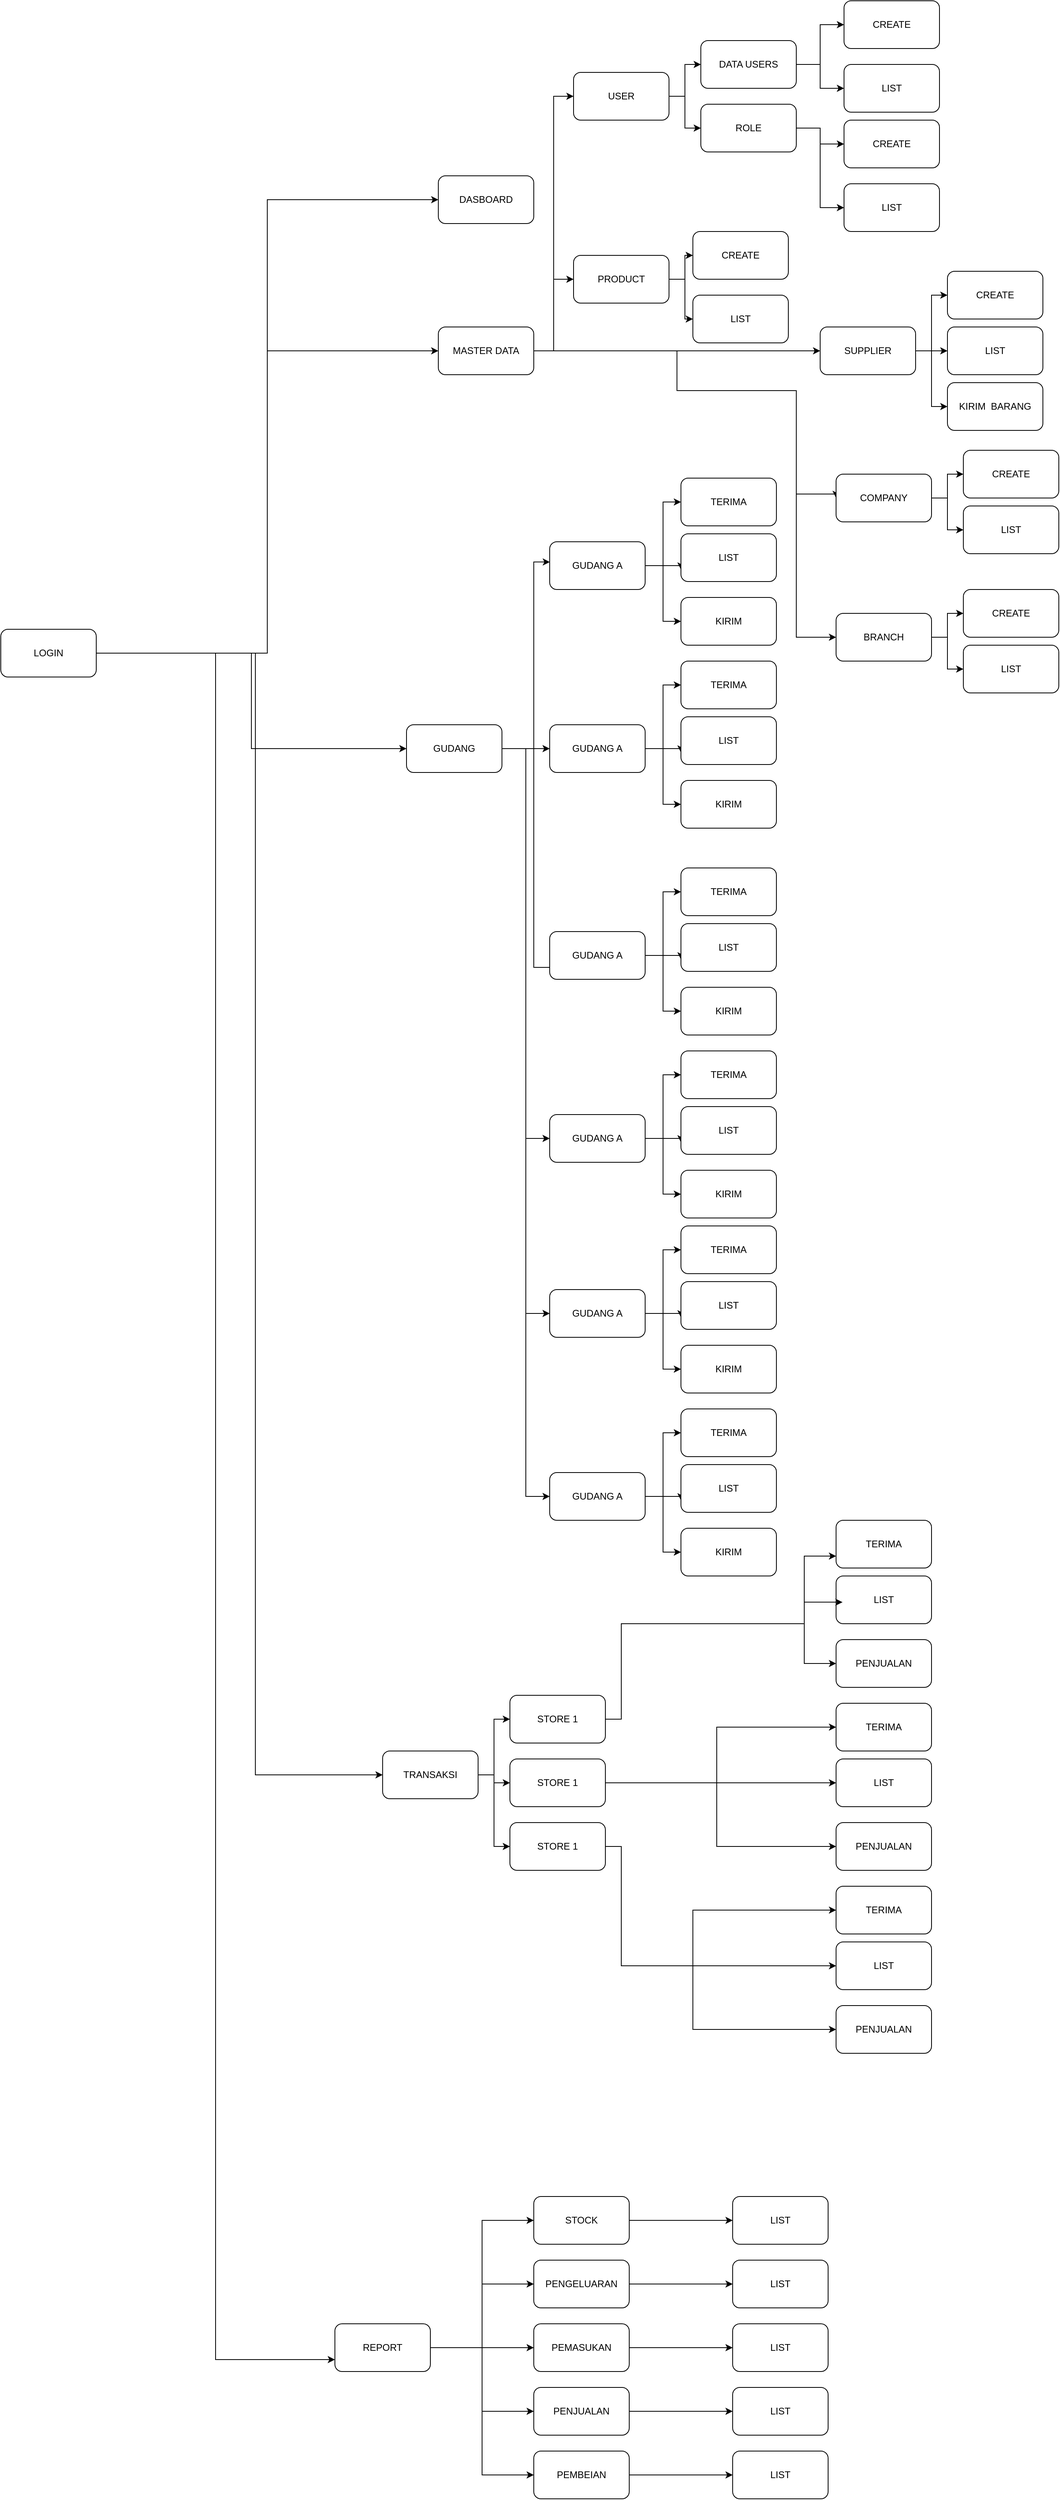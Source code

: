 <mxfile version="26.0.15">
  <diagram name="Page-1" id="CqgDFJyO5xSgVtya6y6N">
    <mxGraphModel dx="4026" dy="3072" grid="1" gridSize="10" guides="1" tooltips="1" connect="1" arrows="1" fold="1" page="1" pageScale="1" pageWidth="850" pageHeight="1100" math="0" shadow="0">
      <root>
        <mxCell id="0" />
        <mxCell id="1" parent="0" />
        <mxCell id="Y2LT002sczB3uzX_uujO-138" style="edgeStyle=orthogonalEdgeStyle;rounded=0;orthogonalLoop=1;jettySize=auto;html=1;exitX=1;exitY=0.5;exitDx=0;exitDy=0;entryX=0;entryY=0.5;entryDx=0;entryDy=0;" edge="1" parent="1" source="Y2LT002sczB3uzX_uujO-1" target="Y2LT002sczB3uzX_uujO-132">
          <mxGeometry relative="1" as="geometry" />
        </mxCell>
        <mxCell id="Y2LT002sczB3uzX_uujO-141" style="edgeStyle=orthogonalEdgeStyle;rounded=0;orthogonalLoop=1;jettySize=auto;html=1;exitX=1;exitY=0.5;exitDx=0;exitDy=0;entryX=0;entryY=0.5;entryDx=0;entryDy=0;" edge="1" parent="1" source="Y2LT002sczB3uzX_uujO-1" target="Y2LT002sczB3uzX_uujO-140">
          <mxGeometry relative="1" as="geometry" />
        </mxCell>
        <mxCell id="Y2LT002sczB3uzX_uujO-142" style="edgeStyle=orthogonalEdgeStyle;rounded=0;orthogonalLoop=1;jettySize=auto;html=1;exitX=1;exitY=0.5;exitDx=0;exitDy=0;entryX=0;entryY=0.5;entryDx=0;entryDy=0;" edge="1" parent="1" source="Y2LT002sczB3uzX_uujO-1" target="Y2LT002sczB3uzX_uujO-139">
          <mxGeometry relative="1" as="geometry" />
        </mxCell>
        <mxCell id="Y2LT002sczB3uzX_uujO-343" style="edgeStyle=orthogonalEdgeStyle;rounded=0;orthogonalLoop=1;jettySize=auto;html=1;exitX=1;exitY=0.5;exitDx=0;exitDy=0;entryX=0;entryY=0.5;entryDx=0;entryDy=0;" edge="1" parent="1" source="Y2LT002sczB3uzX_uujO-1" target="Y2LT002sczB3uzX_uujO-342">
          <mxGeometry relative="1" as="geometry">
            <Array as="points">
              <mxPoint y="120" />
              <mxPoint y="1530" />
            </Array>
          </mxGeometry>
        </mxCell>
        <mxCell id="Y2LT002sczB3uzX_uujO-414" style="edgeStyle=orthogonalEdgeStyle;rounded=0;orthogonalLoop=1;jettySize=auto;html=1;exitX=1;exitY=0.5;exitDx=0;exitDy=0;entryX=0;entryY=0.75;entryDx=0;entryDy=0;" edge="1" parent="1" source="Y2LT002sczB3uzX_uujO-1" target="Y2LT002sczB3uzX_uujO-405">
          <mxGeometry relative="1" as="geometry" />
        </mxCell>
        <mxCell id="Y2LT002sczB3uzX_uujO-1" value="LOGIN" style="rounded=1;whiteSpace=wrap;html=1;" vertex="1" parent="1">
          <mxGeometry x="-320" y="90" width="120" height="60" as="geometry" />
        </mxCell>
        <mxCell id="Y2LT002sczB3uzX_uujO-6" style="edgeStyle=orthogonalEdgeStyle;rounded=0;orthogonalLoop=1;jettySize=auto;html=1;exitX=1;exitY=0.5;exitDx=0;exitDy=0;entryX=0;entryY=0.5;entryDx=0;entryDy=0;" edge="1" parent="1" source="Y2LT002sczB3uzX_uujO-2" target="Y2LT002sczB3uzX_uujO-3">
          <mxGeometry relative="1" as="geometry" />
        </mxCell>
        <mxCell id="Y2LT002sczB3uzX_uujO-7" style="edgeStyle=orthogonalEdgeStyle;rounded=0;orthogonalLoop=1;jettySize=auto;html=1;exitX=1;exitY=0.5;exitDx=0;exitDy=0;entryX=0;entryY=0.75;entryDx=0;entryDy=0;" edge="1" parent="1" source="Y2LT002sczB3uzX_uujO-2" target="Y2LT002sczB3uzX_uujO-4">
          <mxGeometry relative="1" as="geometry">
            <Array as="points">
              <mxPoint x="535" y="10" />
            </Array>
          </mxGeometry>
        </mxCell>
        <mxCell id="Y2LT002sczB3uzX_uujO-8" style="edgeStyle=orthogonalEdgeStyle;rounded=0;orthogonalLoop=1;jettySize=auto;html=1;exitX=1;exitY=0.5;exitDx=0;exitDy=0;entryX=0;entryY=0.5;entryDx=0;entryDy=0;" edge="1" parent="1" source="Y2LT002sczB3uzX_uujO-2" target="Y2LT002sczB3uzX_uujO-5">
          <mxGeometry relative="1" as="geometry" />
        </mxCell>
        <mxCell id="Y2LT002sczB3uzX_uujO-2" value="GUDANG A" style="rounded=1;whiteSpace=wrap;html=1;" vertex="1" parent="1">
          <mxGeometry x="370" y="-20" width="120" height="60" as="geometry" />
        </mxCell>
        <mxCell id="Y2LT002sczB3uzX_uujO-3" value="TERIMA" style="rounded=1;whiteSpace=wrap;html=1;" vertex="1" parent="1">
          <mxGeometry x="535" y="-100" width="120" height="60" as="geometry" />
        </mxCell>
        <mxCell id="Y2LT002sczB3uzX_uujO-4" value="LIST" style="rounded=1;whiteSpace=wrap;html=1;" vertex="1" parent="1">
          <mxGeometry x="535" y="-30" width="120" height="60" as="geometry" />
        </mxCell>
        <mxCell id="Y2LT002sczB3uzX_uujO-5" value="KIRIM" style="rounded=1;whiteSpace=wrap;html=1;" vertex="1" parent="1">
          <mxGeometry x="535" y="50" width="120" height="60" as="geometry" />
        </mxCell>
        <mxCell id="Y2LT002sczB3uzX_uujO-44" style="edgeStyle=orthogonalEdgeStyle;rounded=0;orthogonalLoop=1;jettySize=auto;html=1;exitX=1;exitY=0.5;exitDx=0;exitDy=0;entryX=0;entryY=0.5;entryDx=0;entryDy=0;" edge="1" source="Y2LT002sczB3uzX_uujO-47" target="Y2LT002sczB3uzX_uujO-48" parent="1">
          <mxGeometry relative="1" as="geometry" />
        </mxCell>
        <mxCell id="Y2LT002sczB3uzX_uujO-45" style="edgeStyle=orthogonalEdgeStyle;rounded=0;orthogonalLoop=1;jettySize=auto;html=1;exitX=1;exitY=0.5;exitDx=0;exitDy=0;entryX=0;entryY=0.75;entryDx=0;entryDy=0;" edge="1" source="Y2LT002sczB3uzX_uujO-47" target="Y2LT002sczB3uzX_uujO-49" parent="1">
          <mxGeometry relative="1" as="geometry">
            <Array as="points">
              <mxPoint x="535" y="240" />
            </Array>
          </mxGeometry>
        </mxCell>
        <mxCell id="Y2LT002sczB3uzX_uujO-46" style="edgeStyle=orthogonalEdgeStyle;rounded=0;orthogonalLoop=1;jettySize=auto;html=1;exitX=1;exitY=0.5;exitDx=0;exitDy=0;entryX=0;entryY=0.5;entryDx=0;entryDy=0;" edge="1" source="Y2LT002sczB3uzX_uujO-47" target="Y2LT002sczB3uzX_uujO-50" parent="1">
          <mxGeometry relative="1" as="geometry" />
        </mxCell>
        <mxCell id="Y2LT002sczB3uzX_uujO-47" value="GUDANG A" style="rounded=1;whiteSpace=wrap;html=1;" vertex="1" parent="1">
          <mxGeometry x="370" y="210" width="120" height="60" as="geometry" />
        </mxCell>
        <mxCell id="Y2LT002sczB3uzX_uujO-48" value="TERIMA" style="rounded=1;whiteSpace=wrap;html=1;" vertex="1" parent="1">
          <mxGeometry x="535" y="130" width="120" height="60" as="geometry" />
        </mxCell>
        <mxCell id="Y2LT002sczB3uzX_uujO-49" value="LIST" style="rounded=1;whiteSpace=wrap;html=1;" vertex="1" parent="1">
          <mxGeometry x="535" y="200" width="120" height="60" as="geometry" />
        </mxCell>
        <mxCell id="Y2LT002sczB3uzX_uujO-50" value="KIRIM" style="rounded=1;whiteSpace=wrap;html=1;" vertex="1" parent="1">
          <mxGeometry x="535" y="280" width="120" height="60" as="geometry" />
        </mxCell>
        <mxCell id="Y2LT002sczB3uzX_uujO-100" style="edgeStyle=orthogonalEdgeStyle;rounded=0;orthogonalLoop=1;jettySize=auto;html=1;exitX=1;exitY=0.5;exitDx=0;exitDy=0;entryX=0;entryY=0.5;entryDx=0;entryDy=0;" edge="1" source="Y2LT002sczB3uzX_uujO-103" target="Y2LT002sczB3uzX_uujO-104" parent="1">
          <mxGeometry relative="1" as="geometry" />
        </mxCell>
        <mxCell id="Y2LT002sczB3uzX_uujO-101" style="edgeStyle=orthogonalEdgeStyle;rounded=0;orthogonalLoop=1;jettySize=auto;html=1;exitX=1;exitY=0.5;exitDx=0;exitDy=0;entryX=0;entryY=0.75;entryDx=0;entryDy=0;" edge="1" source="Y2LT002sczB3uzX_uujO-103" target="Y2LT002sczB3uzX_uujO-105" parent="1">
          <mxGeometry relative="1" as="geometry">
            <Array as="points">
              <mxPoint x="535" y="500" />
            </Array>
          </mxGeometry>
        </mxCell>
        <mxCell id="Y2LT002sczB3uzX_uujO-102" style="edgeStyle=orthogonalEdgeStyle;rounded=0;orthogonalLoop=1;jettySize=auto;html=1;exitX=1;exitY=0.5;exitDx=0;exitDy=0;entryX=0;entryY=0.5;entryDx=0;entryDy=0;" edge="1" source="Y2LT002sczB3uzX_uujO-103" target="Y2LT002sczB3uzX_uujO-106" parent="1">
          <mxGeometry relative="1" as="geometry" />
        </mxCell>
        <mxCell id="Y2LT002sczB3uzX_uujO-103" value="GUDANG A" style="rounded=1;whiteSpace=wrap;html=1;" vertex="1" parent="1">
          <mxGeometry x="370" y="470" width="120" height="60" as="geometry" />
        </mxCell>
        <mxCell id="Y2LT002sczB3uzX_uujO-104" value="TERIMA" style="rounded=1;whiteSpace=wrap;html=1;" vertex="1" parent="1">
          <mxGeometry x="535" y="390" width="120" height="60" as="geometry" />
        </mxCell>
        <mxCell id="Y2LT002sczB3uzX_uujO-105" value="LIST" style="rounded=1;whiteSpace=wrap;html=1;" vertex="1" parent="1">
          <mxGeometry x="535" y="460" width="120" height="60" as="geometry" />
        </mxCell>
        <mxCell id="Y2LT002sczB3uzX_uujO-106" value="KIRIM" style="rounded=1;whiteSpace=wrap;html=1;" vertex="1" parent="1">
          <mxGeometry x="535" y="540" width="120" height="60" as="geometry" />
        </mxCell>
        <mxCell id="Y2LT002sczB3uzX_uujO-107" style="edgeStyle=orthogonalEdgeStyle;rounded=0;orthogonalLoop=1;jettySize=auto;html=1;exitX=1;exitY=0.5;exitDx=0;exitDy=0;entryX=0;entryY=0.5;entryDx=0;entryDy=0;" edge="1" source="Y2LT002sczB3uzX_uujO-110" target="Y2LT002sczB3uzX_uujO-111" parent="1">
          <mxGeometry relative="1" as="geometry" />
        </mxCell>
        <mxCell id="Y2LT002sczB3uzX_uujO-108" style="edgeStyle=orthogonalEdgeStyle;rounded=0;orthogonalLoop=1;jettySize=auto;html=1;exitX=1;exitY=0.5;exitDx=0;exitDy=0;entryX=0;entryY=0.75;entryDx=0;entryDy=0;" edge="1" source="Y2LT002sczB3uzX_uujO-110" target="Y2LT002sczB3uzX_uujO-112" parent="1">
          <mxGeometry relative="1" as="geometry">
            <Array as="points">
              <mxPoint x="535" y="730" />
            </Array>
          </mxGeometry>
        </mxCell>
        <mxCell id="Y2LT002sczB3uzX_uujO-109" style="edgeStyle=orthogonalEdgeStyle;rounded=0;orthogonalLoop=1;jettySize=auto;html=1;exitX=1;exitY=0.5;exitDx=0;exitDy=0;entryX=0;entryY=0.5;entryDx=0;entryDy=0;" edge="1" source="Y2LT002sczB3uzX_uujO-110" target="Y2LT002sczB3uzX_uujO-113" parent="1">
          <mxGeometry relative="1" as="geometry" />
        </mxCell>
        <mxCell id="Y2LT002sczB3uzX_uujO-110" value="GUDANG A" style="rounded=1;whiteSpace=wrap;html=1;" vertex="1" parent="1">
          <mxGeometry x="370" y="700" width="120" height="60" as="geometry" />
        </mxCell>
        <mxCell id="Y2LT002sczB3uzX_uujO-111" value="TERIMA" style="rounded=1;whiteSpace=wrap;html=1;" vertex="1" parent="1">
          <mxGeometry x="535" y="620" width="120" height="60" as="geometry" />
        </mxCell>
        <mxCell id="Y2LT002sczB3uzX_uujO-112" value="LIST" style="rounded=1;whiteSpace=wrap;html=1;" vertex="1" parent="1">
          <mxGeometry x="535" y="690" width="120" height="60" as="geometry" />
        </mxCell>
        <mxCell id="Y2LT002sczB3uzX_uujO-113" value="KIRIM" style="rounded=1;whiteSpace=wrap;html=1;" vertex="1" parent="1">
          <mxGeometry x="535" y="770" width="120" height="60" as="geometry" />
        </mxCell>
        <mxCell id="Y2LT002sczB3uzX_uujO-114" style="edgeStyle=orthogonalEdgeStyle;rounded=0;orthogonalLoop=1;jettySize=auto;html=1;exitX=1;exitY=0.5;exitDx=0;exitDy=0;entryX=0;entryY=0.5;entryDx=0;entryDy=0;" edge="1" source="Y2LT002sczB3uzX_uujO-117" target="Y2LT002sczB3uzX_uujO-118" parent="1">
          <mxGeometry relative="1" as="geometry" />
        </mxCell>
        <mxCell id="Y2LT002sczB3uzX_uujO-115" style="edgeStyle=orthogonalEdgeStyle;rounded=0;orthogonalLoop=1;jettySize=auto;html=1;exitX=1;exitY=0.5;exitDx=0;exitDy=0;entryX=0;entryY=0.75;entryDx=0;entryDy=0;" edge="1" source="Y2LT002sczB3uzX_uujO-117" target="Y2LT002sczB3uzX_uujO-119" parent="1">
          <mxGeometry relative="1" as="geometry">
            <Array as="points">
              <mxPoint x="535" y="950" />
            </Array>
          </mxGeometry>
        </mxCell>
        <mxCell id="Y2LT002sczB3uzX_uujO-116" style="edgeStyle=orthogonalEdgeStyle;rounded=0;orthogonalLoop=1;jettySize=auto;html=1;exitX=1;exitY=0.5;exitDx=0;exitDy=0;entryX=0;entryY=0.5;entryDx=0;entryDy=0;" edge="1" source="Y2LT002sczB3uzX_uujO-117" target="Y2LT002sczB3uzX_uujO-120" parent="1">
          <mxGeometry relative="1" as="geometry" />
        </mxCell>
        <mxCell id="Y2LT002sczB3uzX_uujO-117" value="GUDANG A" style="rounded=1;whiteSpace=wrap;html=1;" vertex="1" parent="1">
          <mxGeometry x="370" y="920" width="120" height="60" as="geometry" />
        </mxCell>
        <mxCell id="Y2LT002sczB3uzX_uujO-118" value="TERIMA" style="rounded=1;whiteSpace=wrap;html=1;" vertex="1" parent="1">
          <mxGeometry x="535" y="840" width="120" height="60" as="geometry" />
        </mxCell>
        <mxCell id="Y2LT002sczB3uzX_uujO-119" value="LIST" style="rounded=1;whiteSpace=wrap;html=1;" vertex="1" parent="1">
          <mxGeometry x="535" y="910" width="120" height="60" as="geometry" />
        </mxCell>
        <mxCell id="Y2LT002sczB3uzX_uujO-120" value="KIRIM" style="rounded=1;whiteSpace=wrap;html=1;" vertex="1" parent="1">
          <mxGeometry x="535" y="990" width="120" height="60" as="geometry" />
        </mxCell>
        <mxCell id="Y2LT002sczB3uzX_uujO-121" style="edgeStyle=orthogonalEdgeStyle;rounded=0;orthogonalLoop=1;jettySize=auto;html=1;exitX=1;exitY=0.5;exitDx=0;exitDy=0;entryX=0;entryY=0.5;entryDx=0;entryDy=0;" edge="1" source="Y2LT002sczB3uzX_uujO-124" target="Y2LT002sczB3uzX_uujO-125" parent="1">
          <mxGeometry relative="1" as="geometry" />
        </mxCell>
        <mxCell id="Y2LT002sczB3uzX_uujO-122" style="edgeStyle=orthogonalEdgeStyle;rounded=0;orthogonalLoop=1;jettySize=auto;html=1;exitX=1;exitY=0.5;exitDx=0;exitDy=0;entryX=0;entryY=0.75;entryDx=0;entryDy=0;" edge="1" source="Y2LT002sczB3uzX_uujO-124" target="Y2LT002sczB3uzX_uujO-126" parent="1">
          <mxGeometry relative="1" as="geometry">
            <Array as="points">
              <mxPoint x="535" y="1180" />
            </Array>
          </mxGeometry>
        </mxCell>
        <mxCell id="Y2LT002sczB3uzX_uujO-123" style="edgeStyle=orthogonalEdgeStyle;rounded=0;orthogonalLoop=1;jettySize=auto;html=1;exitX=1;exitY=0.5;exitDx=0;exitDy=0;entryX=0;entryY=0.5;entryDx=0;entryDy=0;" edge="1" source="Y2LT002sczB3uzX_uujO-124" target="Y2LT002sczB3uzX_uujO-127" parent="1">
          <mxGeometry relative="1" as="geometry" />
        </mxCell>
        <mxCell id="Y2LT002sczB3uzX_uujO-124" value="GUDANG A" style="rounded=1;whiteSpace=wrap;html=1;" vertex="1" parent="1">
          <mxGeometry x="370" y="1150" width="120" height="60" as="geometry" />
        </mxCell>
        <mxCell id="Y2LT002sczB3uzX_uujO-125" value="TERIMA" style="rounded=1;whiteSpace=wrap;html=1;" vertex="1" parent="1">
          <mxGeometry x="535" y="1070" width="120" height="60" as="geometry" />
        </mxCell>
        <mxCell id="Y2LT002sczB3uzX_uujO-126" value="LIST" style="rounded=1;whiteSpace=wrap;html=1;" vertex="1" parent="1">
          <mxGeometry x="535" y="1140" width="120" height="60" as="geometry" />
        </mxCell>
        <mxCell id="Y2LT002sczB3uzX_uujO-127" value="KIRIM" style="rounded=1;whiteSpace=wrap;html=1;" vertex="1" parent="1">
          <mxGeometry x="535" y="1220" width="120" height="60" as="geometry" />
        </mxCell>
        <mxCell id="Y2LT002sczB3uzX_uujO-133" style="edgeStyle=orthogonalEdgeStyle;rounded=0;orthogonalLoop=1;jettySize=auto;html=1;exitX=1;exitY=0.5;exitDx=0;exitDy=0;entryX=0;entryY=0.5;entryDx=0;entryDy=0;" edge="1" parent="1" source="Y2LT002sczB3uzX_uujO-132" target="Y2LT002sczB3uzX_uujO-47">
          <mxGeometry relative="1" as="geometry" />
        </mxCell>
        <mxCell id="Y2LT002sczB3uzX_uujO-135" style="edgeStyle=orthogonalEdgeStyle;rounded=0;orthogonalLoop=1;jettySize=auto;html=1;exitX=1;exitY=0.5;exitDx=0;exitDy=0;entryX=0;entryY=0.5;entryDx=0;entryDy=0;" edge="1" parent="1" source="Y2LT002sczB3uzX_uujO-132" target="Y2LT002sczB3uzX_uujO-110">
          <mxGeometry relative="1" as="geometry" />
        </mxCell>
        <mxCell id="Y2LT002sczB3uzX_uujO-136" style="edgeStyle=orthogonalEdgeStyle;rounded=0;orthogonalLoop=1;jettySize=auto;html=1;exitX=1;exitY=0.5;exitDx=0;exitDy=0;entryX=0;entryY=0.5;entryDx=0;entryDy=0;" edge="1" parent="1" source="Y2LT002sczB3uzX_uujO-132" target="Y2LT002sczB3uzX_uujO-117">
          <mxGeometry relative="1" as="geometry" />
        </mxCell>
        <mxCell id="Y2LT002sczB3uzX_uujO-137" style="edgeStyle=orthogonalEdgeStyle;rounded=0;orthogonalLoop=1;jettySize=auto;html=1;exitX=1;exitY=0.5;exitDx=0;exitDy=0;entryX=0;entryY=0.5;entryDx=0;entryDy=0;" edge="1" parent="1" source="Y2LT002sczB3uzX_uujO-132" target="Y2LT002sczB3uzX_uujO-124">
          <mxGeometry relative="1" as="geometry" />
        </mxCell>
        <mxCell id="Y2LT002sczB3uzX_uujO-132" value="GUDANG" style="rounded=1;whiteSpace=wrap;html=1;" vertex="1" parent="1">
          <mxGeometry x="190" y="210" width="120" height="60" as="geometry" />
        </mxCell>
        <mxCell id="Y2LT002sczB3uzX_uujO-134" style="edgeStyle=orthogonalEdgeStyle;rounded=0;orthogonalLoop=1;jettySize=auto;html=1;exitX=0;exitY=0.75;exitDx=0;exitDy=0;entryX=0.002;entryY=0.424;entryDx=0;entryDy=0;entryPerimeter=0;" edge="1" parent="1" source="Y2LT002sczB3uzX_uujO-103" target="Y2LT002sczB3uzX_uujO-2">
          <mxGeometry relative="1" as="geometry" />
        </mxCell>
        <mxCell id="Y2LT002sczB3uzX_uujO-139" value="DASBOARD" style="rounded=1;whiteSpace=wrap;html=1;" vertex="1" parent="1">
          <mxGeometry x="230" y="-480" width="120" height="60" as="geometry" />
        </mxCell>
        <mxCell id="Y2LT002sczB3uzX_uujO-162" style="edgeStyle=orthogonalEdgeStyle;rounded=0;orthogonalLoop=1;jettySize=auto;html=1;exitX=1;exitY=0.5;exitDx=0;exitDy=0;entryX=0;entryY=0.5;entryDx=0;entryDy=0;" edge="1" parent="1" source="Y2LT002sczB3uzX_uujO-140" target="Y2LT002sczB3uzX_uujO-144">
          <mxGeometry relative="1" as="geometry" />
        </mxCell>
        <mxCell id="Y2LT002sczB3uzX_uujO-164" style="edgeStyle=orthogonalEdgeStyle;rounded=0;orthogonalLoop=1;jettySize=auto;html=1;exitX=1;exitY=0.5;exitDx=0;exitDy=0;entryX=0;entryY=0.5;entryDx=0;entryDy=0;" edge="1" parent="1" source="Y2LT002sczB3uzX_uujO-140" target="Y2LT002sczB3uzX_uujO-163">
          <mxGeometry relative="1" as="geometry" />
        </mxCell>
        <mxCell id="Y2LT002sczB3uzX_uujO-176" style="edgeStyle=orthogonalEdgeStyle;rounded=0;orthogonalLoop=1;jettySize=auto;html=1;exitX=1;exitY=0.5;exitDx=0;exitDy=0;entryX=0;entryY=0.5;entryDx=0;entryDy=0;" edge="1" parent="1" source="Y2LT002sczB3uzX_uujO-140" target="Y2LT002sczB3uzX_uujO-173">
          <mxGeometry relative="1" as="geometry" />
        </mxCell>
        <mxCell id="Y2LT002sczB3uzX_uujO-186" style="edgeStyle=orthogonalEdgeStyle;rounded=0;orthogonalLoop=1;jettySize=auto;html=1;exitX=1;exitY=0.5;exitDx=0;exitDy=0;entryX=0;entryY=0.5;entryDx=0;entryDy=0;" edge="1" parent="1" source="Y2LT002sczB3uzX_uujO-140" target="Y2LT002sczB3uzX_uujO-182">
          <mxGeometry relative="1" as="geometry">
            <Array as="points">
              <mxPoint x="530" y="-260" />
              <mxPoint x="530" y="-210" />
              <mxPoint x="680" y="-210" />
              <mxPoint x="680" y="-80" />
              <mxPoint x="730" y="-80" />
            </Array>
          </mxGeometry>
        </mxCell>
        <mxCell id="Y2LT002sczB3uzX_uujO-231" style="edgeStyle=orthogonalEdgeStyle;rounded=0;orthogonalLoop=1;jettySize=auto;html=1;exitX=1;exitY=0.5;exitDx=0;exitDy=0;entryX=0;entryY=0.5;entryDx=0;entryDy=0;" edge="1" parent="1" source="Y2LT002sczB3uzX_uujO-140" target="Y2LT002sczB3uzX_uujO-228">
          <mxGeometry relative="1" as="geometry">
            <Array as="points">
              <mxPoint x="530" y="-260" />
              <mxPoint x="530" y="-210" />
              <mxPoint x="680" y="-210" />
              <mxPoint x="680" y="100" />
            </Array>
          </mxGeometry>
        </mxCell>
        <mxCell id="Y2LT002sczB3uzX_uujO-140" value="MASTER DATA" style="rounded=1;whiteSpace=wrap;html=1;" vertex="1" parent="1">
          <mxGeometry x="230" y="-290" width="120" height="60" as="geometry" />
        </mxCell>
        <mxCell id="Y2LT002sczB3uzX_uujO-148" style="edgeStyle=orthogonalEdgeStyle;rounded=0;orthogonalLoop=1;jettySize=auto;html=1;exitX=1;exitY=0.5;exitDx=0;exitDy=0;entryX=0;entryY=0.5;entryDx=0;entryDy=0;" edge="1" parent="1" source="Y2LT002sczB3uzX_uujO-144" target="Y2LT002sczB3uzX_uujO-145">
          <mxGeometry relative="1" as="geometry" />
        </mxCell>
        <mxCell id="Y2LT002sczB3uzX_uujO-149" style="edgeStyle=orthogonalEdgeStyle;rounded=0;orthogonalLoop=1;jettySize=auto;html=1;exitX=1;exitY=0.5;exitDx=0;exitDy=0;entryX=0;entryY=0.5;entryDx=0;entryDy=0;" edge="1" parent="1" source="Y2LT002sczB3uzX_uujO-144" target="Y2LT002sczB3uzX_uujO-146">
          <mxGeometry relative="1" as="geometry" />
        </mxCell>
        <mxCell id="Y2LT002sczB3uzX_uujO-144" value="USER" style="rounded=1;whiteSpace=wrap;html=1;" vertex="1" parent="1">
          <mxGeometry x="400" y="-610" width="120" height="60" as="geometry" />
        </mxCell>
        <mxCell id="Y2LT002sczB3uzX_uujO-153" style="edgeStyle=orthogonalEdgeStyle;rounded=0;orthogonalLoop=1;jettySize=auto;html=1;exitX=1;exitY=0.5;exitDx=0;exitDy=0;entryX=0;entryY=0.5;entryDx=0;entryDy=0;" edge="1" parent="1" source="Y2LT002sczB3uzX_uujO-145" target="Y2LT002sczB3uzX_uujO-150">
          <mxGeometry relative="1" as="geometry" />
        </mxCell>
        <mxCell id="Y2LT002sczB3uzX_uujO-154" style="edgeStyle=orthogonalEdgeStyle;rounded=0;orthogonalLoop=1;jettySize=auto;html=1;exitX=1;exitY=0.5;exitDx=0;exitDy=0;entryX=0;entryY=0.5;entryDx=0;entryDy=0;" edge="1" parent="1" source="Y2LT002sczB3uzX_uujO-145" target="Y2LT002sczB3uzX_uujO-151">
          <mxGeometry relative="1" as="geometry" />
        </mxCell>
        <mxCell id="Y2LT002sczB3uzX_uujO-145" value="DATA USERS" style="rounded=1;whiteSpace=wrap;html=1;" vertex="1" parent="1">
          <mxGeometry x="560" y="-650" width="120" height="60" as="geometry" />
        </mxCell>
        <mxCell id="Y2LT002sczB3uzX_uujO-160" style="edgeStyle=orthogonalEdgeStyle;rounded=0;orthogonalLoop=1;jettySize=auto;html=1;exitX=1;exitY=0.5;exitDx=0;exitDy=0;entryX=0;entryY=0.5;entryDx=0;entryDy=0;" edge="1" parent="1" source="Y2LT002sczB3uzX_uujO-146" target="Y2LT002sczB3uzX_uujO-158">
          <mxGeometry relative="1" as="geometry" />
        </mxCell>
        <mxCell id="Y2LT002sczB3uzX_uujO-161" style="edgeStyle=orthogonalEdgeStyle;rounded=0;orthogonalLoop=1;jettySize=auto;html=1;exitX=1;exitY=0.5;exitDx=0;exitDy=0;entryX=0;entryY=0.5;entryDx=0;entryDy=0;" edge="1" parent="1" source="Y2LT002sczB3uzX_uujO-146" target="Y2LT002sczB3uzX_uujO-159">
          <mxGeometry relative="1" as="geometry" />
        </mxCell>
        <mxCell id="Y2LT002sczB3uzX_uujO-146" value="ROLE" style="rounded=1;whiteSpace=wrap;html=1;" vertex="1" parent="1">
          <mxGeometry x="560" y="-570" width="120" height="60" as="geometry" />
        </mxCell>
        <mxCell id="Y2LT002sczB3uzX_uujO-150" value="CREATE" style="rounded=1;whiteSpace=wrap;html=1;" vertex="1" parent="1">
          <mxGeometry x="740" y="-700" width="120" height="60" as="geometry" />
        </mxCell>
        <mxCell id="Y2LT002sczB3uzX_uujO-151" value="LIST" style="rounded=1;whiteSpace=wrap;html=1;" vertex="1" parent="1">
          <mxGeometry x="740" y="-620" width="120" height="60" as="geometry" />
        </mxCell>
        <mxCell id="Y2LT002sczB3uzX_uujO-158" value="CREATE" style="rounded=1;whiteSpace=wrap;html=1;" vertex="1" parent="1">
          <mxGeometry x="740" y="-550" width="120" height="60" as="geometry" />
        </mxCell>
        <mxCell id="Y2LT002sczB3uzX_uujO-159" value="LIST" style="rounded=1;whiteSpace=wrap;html=1;" vertex="1" parent="1">
          <mxGeometry x="740" y="-470" width="120" height="60" as="geometry" />
        </mxCell>
        <mxCell id="Y2LT002sczB3uzX_uujO-169" style="edgeStyle=orthogonalEdgeStyle;rounded=0;orthogonalLoop=1;jettySize=auto;html=1;exitX=1;exitY=0.5;exitDx=0;exitDy=0;entryX=0;entryY=0.5;entryDx=0;entryDy=0;" edge="1" parent="1" source="Y2LT002sczB3uzX_uujO-163" target="Y2LT002sczB3uzX_uujO-165">
          <mxGeometry relative="1" as="geometry" />
        </mxCell>
        <mxCell id="Y2LT002sczB3uzX_uujO-170" style="edgeStyle=orthogonalEdgeStyle;rounded=0;orthogonalLoop=1;jettySize=auto;html=1;exitX=1;exitY=0.5;exitDx=0;exitDy=0;entryX=0;entryY=0.5;entryDx=0;entryDy=0;" edge="1" parent="1" source="Y2LT002sczB3uzX_uujO-163" target="Y2LT002sczB3uzX_uujO-166">
          <mxGeometry relative="1" as="geometry" />
        </mxCell>
        <mxCell id="Y2LT002sczB3uzX_uujO-163" value="PRODUCT" style="rounded=1;whiteSpace=wrap;html=1;" vertex="1" parent="1">
          <mxGeometry x="400" y="-380" width="120" height="60" as="geometry" />
        </mxCell>
        <mxCell id="Y2LT002sczB3uzX_uujO-165" value="CREATE" style="rounded=1;whiteSpace=wrap;html=1;" vertex="1" parent="1">
          <mxGeometry x="550" y="-410" width="120" height="60" as="geometry" />
        </mxCell>
        <mxCell id="Y2LT002sczB3uzX_uujO-166" value="LIST" style="rounded=1;whiteSpace=wrap;html=1;" vertex="1" parent="1">
          <mxGeometry x="550" y="-330" width="120" height="60" as="geometry" />
        </mxCell>
        <mxCell id="Y2LT002sczB3uzX_uujO-171" style="edgeStyle=orthogonalEdgeStyle;rounded=0;orthogonalLoop=1;jettySize=auto;html=1;exitX=1;exitY=0.5;exitDx=0;exitDy=0;entryX=0;entryY=0.5;entryDx=0;entryDy=0;" edge="1" source="Y2LT002sczB3uzX_uujO-173" target="Y2LT002sczB3uzX_uujO-174" parent="1">
          <mxGeometry relative="1" as="geometry" />
        </mxCell>
        <mxCell id="Y2LT002sczB3uzX_uujO-172" style="edgeStyle=orthogonalEdgeStyle;rounded=0;orthogonalLoop=1;jettySize=auto;html=1;exitX=1;exitY=0.5;exitDx=0;exitDy=0;entryX=0;entryY=0.5;entryDx=0;entryDy=0;" edge="1" source="Y2LT002sczB3uzX_uujO-173" target="Y2LT002sczB3uzX_uujO-175" parent="1">
          <mxGeometry relative="1" as="geometry" />
        </mxCell>
        <mxCell id="Y2LT002sczB3uzX_uujO-178" style="edgeStyle=orthogonalEdgeStyle;rounded=0;orthogonalLoop=1;jettySize=auto;html=1;exitX=1;exitY=0.5;exitDx=0;exitDy=0;entryX=0;entryY=0.5;entryDx=0;entryDy=0;" edge="1" parent="1" source="Y2LT002sczB3uzX_uujO-173" target="Y2LT002sczB3uzX_uujO-177">
          <mxGeometry relative="1" as="geometry" />
        </mxCell>
        <mxCell id="Y2LT002sczB3uzX_uujO-173" value="SUPPLIER" style="rounded=1;whiteSpace=wrap;html=1;" vertex="1" parent="1">
          <mxGeometry x="710" y="-290" width="120" height="60" as="geometry" />
        </mxCell>
        <mxCell id="Y2LT002sczB3uzX_uujO-174" value="CREATE" style="rounded=1;whiteSpace=wrap;html=1;" vertex="1" parent="1">
          <mxGeometry x="870" y="-360" width="120" height="60" as="geometry" />
        </mxCell>
        <mxCell id="Y2LT002sczB3uzX_uujO-175" value="LIST" style="rounded=1;whiteSpace=wrap;html=1;" vertex="1" parent="1">
          <mxGeometry x="870" y="-290" width="120" height="60" as="geometry" />
        </mxCell>
        <mxCell id="Y2LT002sczB3uzX_uujO-177" value="KIRIM&amp;nbsp; BARANG" style="rounded=1;whiteSpace=wrap;html=1;" vertex="1" parent="1">
          <mxGeometry x="870" y="-220" width="120" height="60" as="geometry" />
        </mxCell>
        <mxCell id="Y2LT002sczB3uzX_uujO-179" style="edgeStyle=orthogonalEdgeStyle;rounded=0;orthogonalLoop=1;jettySize=auto;html=1;exitX=1;exitY=0.5;exitDx=0;exitDy=0;entryX=0;entryY=0.5;entryDx=0;entryDy=0;" edge="1" source="Y2LT002sczB3uzX_uujO-182" target="Y2LT002sczB3uzX_uujO-183" parent="1">
          <mxGeometry relative="1" as="geometry" />
        </mxCell>
        <mxCell id="Y2LT002sczB3uzX_uujO-180" style="edgeStyle=orthogonalEdgeStyle;rounded=0;orthogonalLoop=1;jettySize=auto;html=1;exitX=1;exitY=0.5;exitDx=0;exitDy=0;entryX=0;entryY=0.5;entryDx=0;entryDy=0;" edge="1" source="Y2LT002sczB3uzX_uujO-182" target="Y2LT002sczB3uzX_uujO-184" parent="1">
          <mxGeometry relative="1" as="geometry" />
        </mxCell>
        <mxCell id="Y2LT002sczB3uzX_uujO-182" value="COMPANY" style="rounded=1;whiteSpace=wrap;html=1;" vertex="1" parent="1">
          <mxGeometry x="730" y="-105" width="120" height="60" as="geometry" />
        </mxCell>
        <mxCell id="Y2LT002sczB3uzX_uujO-183" value="CREATE" style="rounded=1;whiteSpace=wrap;html=1;" vertex="1" parent="1">
          <mxGeometry x="890" y="-135" width="120" height="60" as="geometry" />
        </mxCell>
        <mxCell id="Y2LT002sczB3uzX_uujO-184" value="LIST" style="rounded=1;whiteSpace=wrap;html=1;" vertex="1" parent="1">
          <mxGeometry x="890" y="-65" width="120" height="60" as="geometry" />
        </mxCell>
        <mxCell id="Y2LT002sczB3uzX_uujO-226" style="edgeStyle=orthogonalEdgeStyle;rounded=0;orthogonalLoop=1;jettySize=auto;html=1;exitX=1;exitY=0.5;exitDx=0;exitDy=0;entryX=0;entryY=0.5;entryDx=0;entryDy=0;" edge="1" source="Y2LT002sczB3uzX_uujO-228" target="Y2LT002sczB3uzX_uujO-229" parent="1">
          <mxGeometry relative="1" as="geometry" />
        </mxCell>
        <mxCell id="Y2LT002sczB3uzX_uujO-227" style="edgeStyle=orthogonalEdgeStyle;rounded=0;orthogonalLoop=1;jettySize=auto;html=1;exitX=1;exitY=0.5;exitDx=0;exitDy=0;entryX=0;entryY=0.5;entryDx=0;entryDy=0;" edge="1" source="Y2LT002sczB3uzX_uujO-228" target="Y2LT002sczB3uzX_uujO-230" parent="1">
          <mxGeometry relative="1" as="geometry" />
        </mxCell>
        <mxCell id="Y2LT002sczB3uzX_uujO-228" value="BRANCH" style="rounded=1;whiteSpace=wrap;html=1;" vertex="1" parent="1">
          <mxGeometry x="730" y="70" width="120" height="60" as="geometry" />
        </mxCell>
        <mxCell id="Y2LT002sczB3uzX_uujO-229" value="CREATE" style="rounded=1;whiteSpace=wrap;html=1;" vertex="1" parent="1">
          <mxGeometry x="890" y="40" width="120" height="60" as="geometry" />
        </mxCell>
        <mxCell id="Y2LT002sczB3uzX_uujO-230" value="LIST" style="rounded=1;whiteSpace=wrap;html=1;" vertex="1" parent="1">
          <mxGeometry x="890" y="110" width="120" height="60" as="geometry" />
        </mxCell>
        <mxCell id="Y2LT002sczB3uzX_uujO-349" style="edgeStyle=orthogonalEdgeStyle;rounded=0;orthogonalLoop=1;jettySize=auto;html=1;exitX=1;exitY=0.5;exitDx=0;exitDy=0;entryX=0;entryY=0.5;entryDx=0;entryDy=0;" edge="1" parent="1" source="Y2LT002sczB3uzX_uujO-342" target="Y2LT002sczB3uzX_uujO-344">
          <mxGeometry relative="1" as="geometry" />
        </mxCell>
        <mxCell id="Y2LT002sczB3uzX_uujO-350" style="edgeStyle=orthogonalEdgeStyle;rounded=0;orthogonalLoop=1;jettySize=auto;html=1;exitX=1;exitY=0.5;exitDx=0;exitDy=0;entryX=0;entryY=0.5;entryDx=0;entryDy=0;" edge="1" parent="1" source="Y2LT002sczB3uzX_uujO-342" target="Y2LT002sczB3uzX_uujO-345">
          <mxGeometry relative="1" as="geometry" />
        </mxCell>
        <mxCell id="Y2LT002sczB3uzX_uujO-351" style="edgeStyle=orthogonalEdgeStyle;rounded=0;orthogonalLoop=1;jettySize=auto;html=1;exitX=1;exitY=0.5;exitDx=0;exitDy=0;entryX=0;entryY=0.5;entryDx=0;entryDy=0;" edge="1" parent="1" source="Y2LT002sczB3uzX_uujO-342" target="Y2LT002sczB3uzX_uujO-346">
          <mxGeometry relative="1" as="geometry" />
        </mxCell>
        <mxCell id="Y2LT002sczB3uzX_uujO-342" value="TRANSAKSI" style="rounded=1;whiteSpace=wrap;html=1;" vertex="1" parent="1">
          <mxGeometry x="160" y="1500" width="120" height="60" as="geometry" />
        </mxCell>
        <mxCell id="Y2LT002sczB3uzX_uujO-355" style="edgeStyle=orthogonalEdgeStyle;rounded=0;orthogonalLoop=1;jettySize=auto;html=1;exitX=1;exitY=0.5;exitDx=0;exitDy=0;entryX=0;entryY=0.75;entryDx=0;entryDy=0;" edge="1" parent="1" source="Y2LT002sczB3uzX_uujO-344" target="Y2LT002sczB3uzX_uujO-352">
          <mxGeometry relative="1" as="geometry">
            <Array as="points">
              <mxPoint x="460" y="1460" />
              <mxPoint x="460" y="1340" />
              <mxPoint x="690" y="1340" />
              <mxPoint x="690" y="1255" />
            </Array>
          </mxGeometry>
        </mxCell>
        <mxCell id="Y2LT002sczB3uzX_uujO-357" style="edgeStyle=orthogonalEdgeStyle;rounded=0;orthogonalLoop=1;jettySize=auto;html=1;exitX=1;exitY=0.5;exitDx=0;exitDy=0;entryX=0;entryY=0.5;entryDx=0;entryDy=0;" edge="1" parent="1" source="Y2LT002sczB3uzX_uujO-344" target="Y2LT002sczB3uzX_uujO-354">
          <mxGeometry relative="1" as="geometry">
            <Array as="points">
              <mxPoint x="460" y="1460" />
              <mxPoint x="460" y="1340" />
              <mxPoint x="690" y="1340" />
              <mxPoint x="690" y="1390" />
            </Array>
          </mxGeometry>
        </mxCell>
        <mxCell id="Y2LT002sczB3uzX_uujO-344" value="STORE 1" style="rounded=1;whiteSpace=wrap;html=1;" vertex="1" parent="1">
          <mxGeometry x="320" y="1430" width="120" height="60" as="geometry" />
        </mxCell>
        <mxCell id="Y2LT002sczB3uzX_uujO-362" style="edgeStyle=orthogonalEdgeStyle;rounded=0;orthogonalLoop=1;jettySize=auto;html=1;exitX=1;exitY=0.5;exitDx=0;exitDy=0;entryX=0;entryY=0.5;entryDx=0;entryDy=0;" edge="1" parent="1" source="Y2LT002sczB3uzX_uujO-345" target="Y2LT002sczB3uzX_uujO-359">
          <mxGeometry relative="1" as="geometry" />
        </mxCell>
        <mxCell id="Y2LT002sczB3uzX_uujO-363" style="edgeStyle=orthogonalEdgeStyle;rounded=0;orthogonalLoop=1;jettySize=auto;html=1;exitX=1;exitY=0.5;exitDx=0;exitDy=0;entryX=0;entryY=0.5;entryDx=0;entryDy=0;" edge="1" parent="1" source="Y2LT002sczB3uzX_uujO-345" target="Y2LT002sczB3uzX_uujO-360">
          <mxGeometry relative="1" as="geometry">
            <Array as="points">
              <mxPoint x="580" y="1540" />
              <mxPoint x="580" y="1620" />
            </Array>
          </mxGeometry>
        </mxCell>
        <mxCell id="Y2LT002sczB3uzX_uujO-370" style="edgeStyle=orthogonalEdgeStyle;rounded=0;orthogonalLoop=1;jettySize=auto;html=1;exitX=1;exitY=0.5;exitDx=0;exitDy=0;entryX=0;entryY=0.5;entryDx=0;entryDy=0;" edge="1" parent="1" source="Y2LT002sczB3uzX_uujO-345">
          <mxGeometry relative="1" as="geometry">
            <mxPoint x="730" y="1470" as="targetPoint" />
            <Array as="points">
              <mxPoint x="580" y="1540" />
              <mxPoint x="580" y="1470" />
            </Array>
          </mxGeometry>
        </mxCell>
        <mxCell id="Y2LT002sczB3uzX_uujO-345" value="STORE 1" style="rounded=1;whiteSpace=wrap;html=1;" vertex="1" parent="1">
          <mxGeometry x="320" y="1510" width="120" height="60" as="geometry" />
        </mxCell>
        <mxCell id="Y2LT002sczB3uzX_uujO-367" style="edgeStyle=orthogonalEdgeStyle;rounded=0;orthogonalLoop=1;jettySize=auto;html=1;exitX=1;exitY=0.5;exitDx=0;exitDy=0;entryX=0;entryY=0.5;entryDx=0;entryDy=0;" edge="1" parent="1" source="Y2LT002sczB3uzX_uujO-346" target="Y2LT002sczB3uzX_uujO-364">
          <mxGeometry relative="1" as="geometry">
            <Array as="points">
              <mxPoint x="460" y="1620" />
              <mxPoint x="460" y="1770" />
              <mxPoint x="550" y="1770" />
              <mxPoint x="550" y="1700" />
            </Array>
          </mxGeometry>
        </mxCell>
        <mxCell id="Y2LT002sczB3uzX_uujO-368" style="edgeStyle=orthogonalEdgeStyle;rounded=0;orthogonalLoop=1;jettySize=auto;html=1;exitX=1;exitY=0.5;exitDx=0;exitDy=0;entryX=0;entryY=0.5;entryDx=0;entryDy=0;" edge="1" parent="1" source="Y2LT002sczB3uzX_uujO-346" target="Y2LT002sczB3uzX_uujO-365">
          <mxGeometry relative="1" as="geometry">
            <Array as="points">
              <mxPoint x="460" y="1620" />
              <mxPoint x="460" y="1770" />
            </Array>
          </mxGeometry>
        </mxCell>
        <mxCell id="Y2LT002sczB3uzX_uujO-369" style="edgeStyle=orthogonalEdgeStyle;rounded=0;orthogonalLoop=1;jettySize=auto;html=1;exitX=1;exitY=0.5;exitDx=0;exitDy=0;entryX=0;entryY=0.5;entryDx=0;entryDy=0;" edge="1" parent="1" source="Y2LT002sczB3uzX_uujO-346" target="Y2LT002sczB3uzX_uujO-366">
          <mxGeometry relative="1" as="geometry">
            <Array as="points">
              <mxPoint x="460" y="1620" />
              <mxPoint x="460" y="1770" />
              <mxPoint x="550" y="1770" />
              <mxPoint x="550" y="1850" />
            </Array>
          </mxGeometry>
        </mxCell>
        <mxCell id="Y2LT002sczB3uzX_uujO-346" value="STORE 1" style="rounded=1;whiteSpace=wrap;html=1;" vertex="1" parent="1">
          <mxGeometry x="320" y="1590" width="120" height="60" as="geometry" />
        </mxCell>
        <mxCell id="Y2LT002sczB3uzX_uujO-352" value="TERIMA" style="rounded=1;whiteSpace=wrap;html=1;" vertex="1" parent="1">
          <mxGeometry x="730" y="1210" width="120" height="60" as="geometry" />
        </mxCell>
        <mxCell id="Y2LT002sczB3uzX_uujO-353" value="LIST" style="rounded=1;whiteSpace=wrap;html=1;" vertex="1" parent="1">
          <mxGeometry x="730" y="1280" width="120" height="60" as="geometry" />
        </mxCell>
        <mxCell id="Y2LT002sczB3uzX_uujO-354" value="PENJUALAN" style="rounded=1;whiteSpace=wrap;html=1;" vertex="1" parent="1">
          <mxGeometry x="730" y="1360" width="120" height="60" as="geometry" />
        </mxCell>
        <mxCell id="Y2LT002sczB3uzX_uujO-356" style="edgeStyle=orthogonalEdgeStyle;rounded=0;orthogonalLoop=1;jettySize=auto;html=1;exitX=1;exitY=0.5;exitDx=0;exitDy=0;entryX=0.068;entryY=0.549;entryDx=0;entryDy=0;entryPerimeter=0;" edge="1" parent="1" source="Y2LT002sczB3uzX_uujO-344" target="Y2LT002sczB3uzX_uujO-353">
          <mxGeometry relative="1" as="geometry">
            <Array as="points">
              <mxPoint x="460" y="1460" />
              <mxPoint x="460" y="1340" />
              <mxPoint x="690" y="1340" />
              <mxPoint x="690" y="1313" />
            </Array>
          </mxGeometry>
        </mxCell>
        <mxCell id="Y2LT002sczB3uzX_uujO-359" value="LIST" style="rounded=1;whiteSpace=wrap;html=1;" vertex="1" parent="1">
          <mxGeometry x="730" y="1510" width="120" height="60" as="geometry" />
        </mxCell>
        <mxCell id="Y2LT002sczB3uzX_uujO-360" value="PENJUALAN" style="rounded=1;whiteSpace=wrap;html=1;" vertex="1" parent="1">
          <mxGeometry x="730" y="1590" width="120" height="60" as="geometry" />
        </mxCell>
        <mxCell id="Y2LT002sczB3uzX_uujO-364" value="TERIMA" style="rounded=1;whiteSpace=wrap;html=1;" vertex="1" parent="1">
          <mxGeometry x="730" y="1670" width="120" height="60" as="geometry" />
        </mxCell>
        <mxCell id="Y2LT002sczB3uzX_uujO-365" value="LIST" style="rounded=1;whiteSpace=wrap;html=1;" vertex="1" parent="1">
          <mxGeometry x="730" y="1740" width="120" height="60" as="geometry" />
        </mxCell>
        <mxCell id="Y2LT002sczB3uzX_uujO-366" value="PENJUALAN" style="rounded=1;whiteSpace=wrap;html=1;" vertex="1" parent="1">
          <mxGeometry x="730" y="1820" width="120" height="60" as="geometry" />
        </mxCell>
        <mxCell id="Y2LT002sczB3uzX_uujO-372" value="TERIMA" style="rounded=1;whiteSpace=wrap;html=1;" vertex="1" parent="1">
          <mxGeometry x="730" y="1440" width="120" height="60" as="geometry" />
        </mxCell>
        <mxCell id="Y2LT002sczB3uzX_uujO-402" style="edgeStyle=orthogonalEdgeStyle;rounded=0;orthogonalLoop=1;jettySize=auto;html=1;exitX=1;exitY=0.5;exitDx=0;exitDy=0;entryX=0;entryY=0.5;entryDx=0;entryDy=0;" edge="1" source="Y2LT002sczB3uzX_uujO-405" target="Y2LT002sczB3uzX_uujO-406" parent="1">
          <mxGeometry relative="1" as="geometry" />
        </mxCell>
        <mxCell id="Y2LT002sczB3uzX_uujO-403" style="edgeStyle=orthogonalEdgeStyle;rounded=0;orthogonalLoop=1;jettySize=auto;html=1;exitX=1;exitY=0.5;exitDx=0;exitDy=0;entryX=0;entryY=0.5;entryDx=0;entryDy=0;" edge="1" source="Y2LT002sczB3uzX_uujO-405" target="Y2LT002sczB3uzX_uujO-407" parent="1">
          <mxGeometry relative="1" as="geometry" />
        </mxCell>
        <mxCell id="Y2LT002sczB3uzX_uujO-404" style="edgeStyle=orthogonalEdgeStyle;rounded=0;orthogonalLoop=1;jettySize=auto;html=1;exitX=1;exitY=0.5;exitDx=0;exitDy=0;entryX=0;entryY=0.5;entryDx=0;entryDy=0;" edge="1" source="Y2LT002sczB3uzX_uujO-405" target="Y2LT002sczB3uzX_uujO-408" parent="1">
          <mxGeometry relative="1" as="geometry" />
        </mxCell>
        <mxCell id="Y2LT002sczB3uzX_uujO-411" style="edgeStyle=orthogonalEdgeStyle;rounded=0;orthogonalLoop=1;jettySize=auto;html=1;exitX=1;exitY=0.5;exitDx=0;exitDy=0;entryX=0;entryY=0.5;entryDx=0;entryDy=0;" edge="1" parent="1" source="Y2LT002sczB3uzX_uujO-405" target="Y2LT002sczB3uzX_uujO-410">
          <mxGeometry relative="1" as="geometry" />
        </mxCell>
        <mxCell id="Y2LT002sczB3uzX_uujO-413" style="edgeStyle=orthogonalEdgeStyle;rounded=0;orthogonalLoop=1;jettySize=auto;html=1;exitX=1;exitY=0.5;exitDx=0;exitDy=0;entryX=0;entryY=0.5;entryDx=0;entryDy=0;" edge="1" parent="1" source="Y2LT002sczB3uzX_uujO-405" target="Y2LT002sczB3uzX_uujO-412">
          <mxGeometry relative="1" as="geometry" />
        </mxCell>
        <mxCell id="Y2LT002sczB3uzX_uujO-405" value="REPORT" style="rounded=1;whiteSpace=wrap;html=1;" vertex="1" parent="1">
          <mxGeometry x="100" y="2220" width="120" height="60" as="geometry" />
        </mxCell>
        <mxCell id="Y2LT002sczB3uzX_uujO-434" style="edgeStyle=orthogonalEdgeStyle;rounded=0;orthogonalLoop=1;jettySize=auto;html=1;exitX=1;exitY=0.5;exitDx=0;exitDy=0;entryX=0;entryY=0.5;entryDx=0;entryDy=0;" edge="1" parent="1" source="Y2LT002sczB3uzX_uujO-406" target="Y2LT002sczB3uzX_uujO-426">
          <mxGeometry relative="1" as="geometry" />
        </mxCell>
        <mxCell id="Y2LT002sczB3uzX_uujO-406" value="STOCK" style="rounded=1;whiteSpace=wrap;html=1;" vertex="1" parent="1">
          <mxGeometry x="350" y="2060" width="120" height="60" as="geometry" />
        </mxCell>
        <mxCell id="Y2LT002sczB3uzX_uujO-432" style="edgeStyle=orthogonalEdgeStyle;rounded=0;orthogonalLoop=1;jettySize=auto;html=1;exitX=1;exitY=0.5;exitDx=0;exitDy=0;entryX=0;entryY=0.5;entryDx=0;entryDy=0;" edge="1" parent="1" source="Y2LT002sczB3uzX_uujO-407" target="Y2LT002sczB3uzX_uujO-417">
          <mxGeometry relative="1" as="geometry" />
        </mxCell>
        <mxCell id="Y2LT002sczB3uzX_uujO-407" value="PENGELUARAN" style="rounded=1;whiteSpace=wrap;html=1;" vertex="1" parent="1">
          <mxGeometry x="350" y="2140" width="120" height="60" as="geometry" />
        </mxCell>
        <mxCell id="Y2LT002sczB3uzX_uujO-431" style="edgeStyle=orthogonalEdgeStyle;rounded=0;orthogonalLoop=1;jettySize=auto;html=1;exitX=1;exitY=0.5;exitDx=0;exitDy=0;entryX=0;entryY=0.5;entryDx=0;entryDy=0;" edge="1" parent="1" source="Y2LT002sczB3uzX_uujO-408" target="Y2LT002sczB3uzX_uujO-424">
          <mxGeometry relative="1" as="geometry" />
        </mxCell>
        <mxCell id="Y2LT002sczB3uzX_uujO-408" value="PEMASUKAN" style="rounded=1;whiteSpace=wrap;html=1;" vertex="1" parent="1">
          <mxGeometry x="350" y="2220" width="120" height="60" as="geometry" />
        </mxCell>
        <mxCell id="Y2LT002sczB3uzX_uujO-430" style="edgeStyle=orthogonalEdgeStyle;rounded=0;orthogonalLoop=1;jettySize=auto;html=1;exitX=1;exitY=0.5;exitDx=0;exitDy=0;entryX=0;entryY=0.5;entryDx=0;entryDy=0;" edge="1" parent="1" source="Y2LT002sczB3uzX_uujO-410" target="Y2LT002sczB3uzX_uujO-425">
          <mxGeometry relative="1" as="geometry" />
        </mxCell>
        <mxCell id="Y2LT002sczB3uzX_uujO-410" value="PENJUALAN" style="rounded=1;whiteSpace=wrap;html=1;" vertex="1" parent="1">
          <mxGeometry x="350" y="2300" width="120" height="60" as="geometry" />
        </mxCell>
        <mxCell id="Y2LT002sczB3uzX_uujO-428" style="edgeStyle=orthogonalEdgeStyle;rounded=0;orthogonalLoop=1;jettySize=auto;html=1;exitX=1;exitY=0.5;exitDx=0;exitDy=0;entryX=0;entryY=0.5;entryDx=0;entryDy=0;" edge="1" parent="1" source="Y2LT002sczB3uzX_uujO-412" target="Y2LT002sczB3uzX_uujO-427">
          <mxGeometry relative="1" as="geometry" />
        </mxCell>
        <mxCell id="Y2LT002sczB3uzX_uujO-412" value="PEMBEIAN" style="rounded=1;whiteSpace=wrap;html=1;" vertex="1" parent="1">
          <mxGeometry x="350" y="2380" width="120" height="60" as="geometry" />
        </mxCell>
        <mxCell id="Y2LT002sczB3uzX_uujO-417" value="LIST" style="rounded=1;whiteSpace=wrap;html=1;" vertex="1" parent="1">
          <mxGeometry x="600" y="2140" width="120" height="60" as="geometry" />
        </mxCell>
        <mxCell id="Y2LT002sczB3uzX_uujO-424" value="LIST" style="rounded=1;whiteSpace=wrap;html=1;" vertex="1" parent="1">
          <mxGeometry x="600" y="2220" width="120" height="60" as="geometry" />
        </mxCell>
        <mxCell id="Y2LT002sczB3uzX_uujO-425" value="LIST" style="rounded=1;whiteSpace=wrap;html=1;" vertex="1" parent="1">
          <mxGeometry x="600" y="2300" width="120" height="60" as="geometry" />
        </mxCell>
        <mxCell id="Y2LT002sczB3uzX_uujO-426" value="LIST" style="rounded=1;whiteSpace=wrap;html=1;" vertex="1" parent="1">
          <mxGeometry x="600" y="2060" width="120" height="60" as="geometry" />
        </mxCell>
        <mxCell id="Y2LT002sczB3uzX_uujO-427" value="LIST" style="rounded=1;whiteSpace=wrap;html=1;" vertex="1" parent="1">
          <mxGeometry x="600" y="2380" width="120" height="60" as="geometry" />
        </mxCell>
      </root>
    </mxGraphModel>
  </diagram>
</mxfile>
